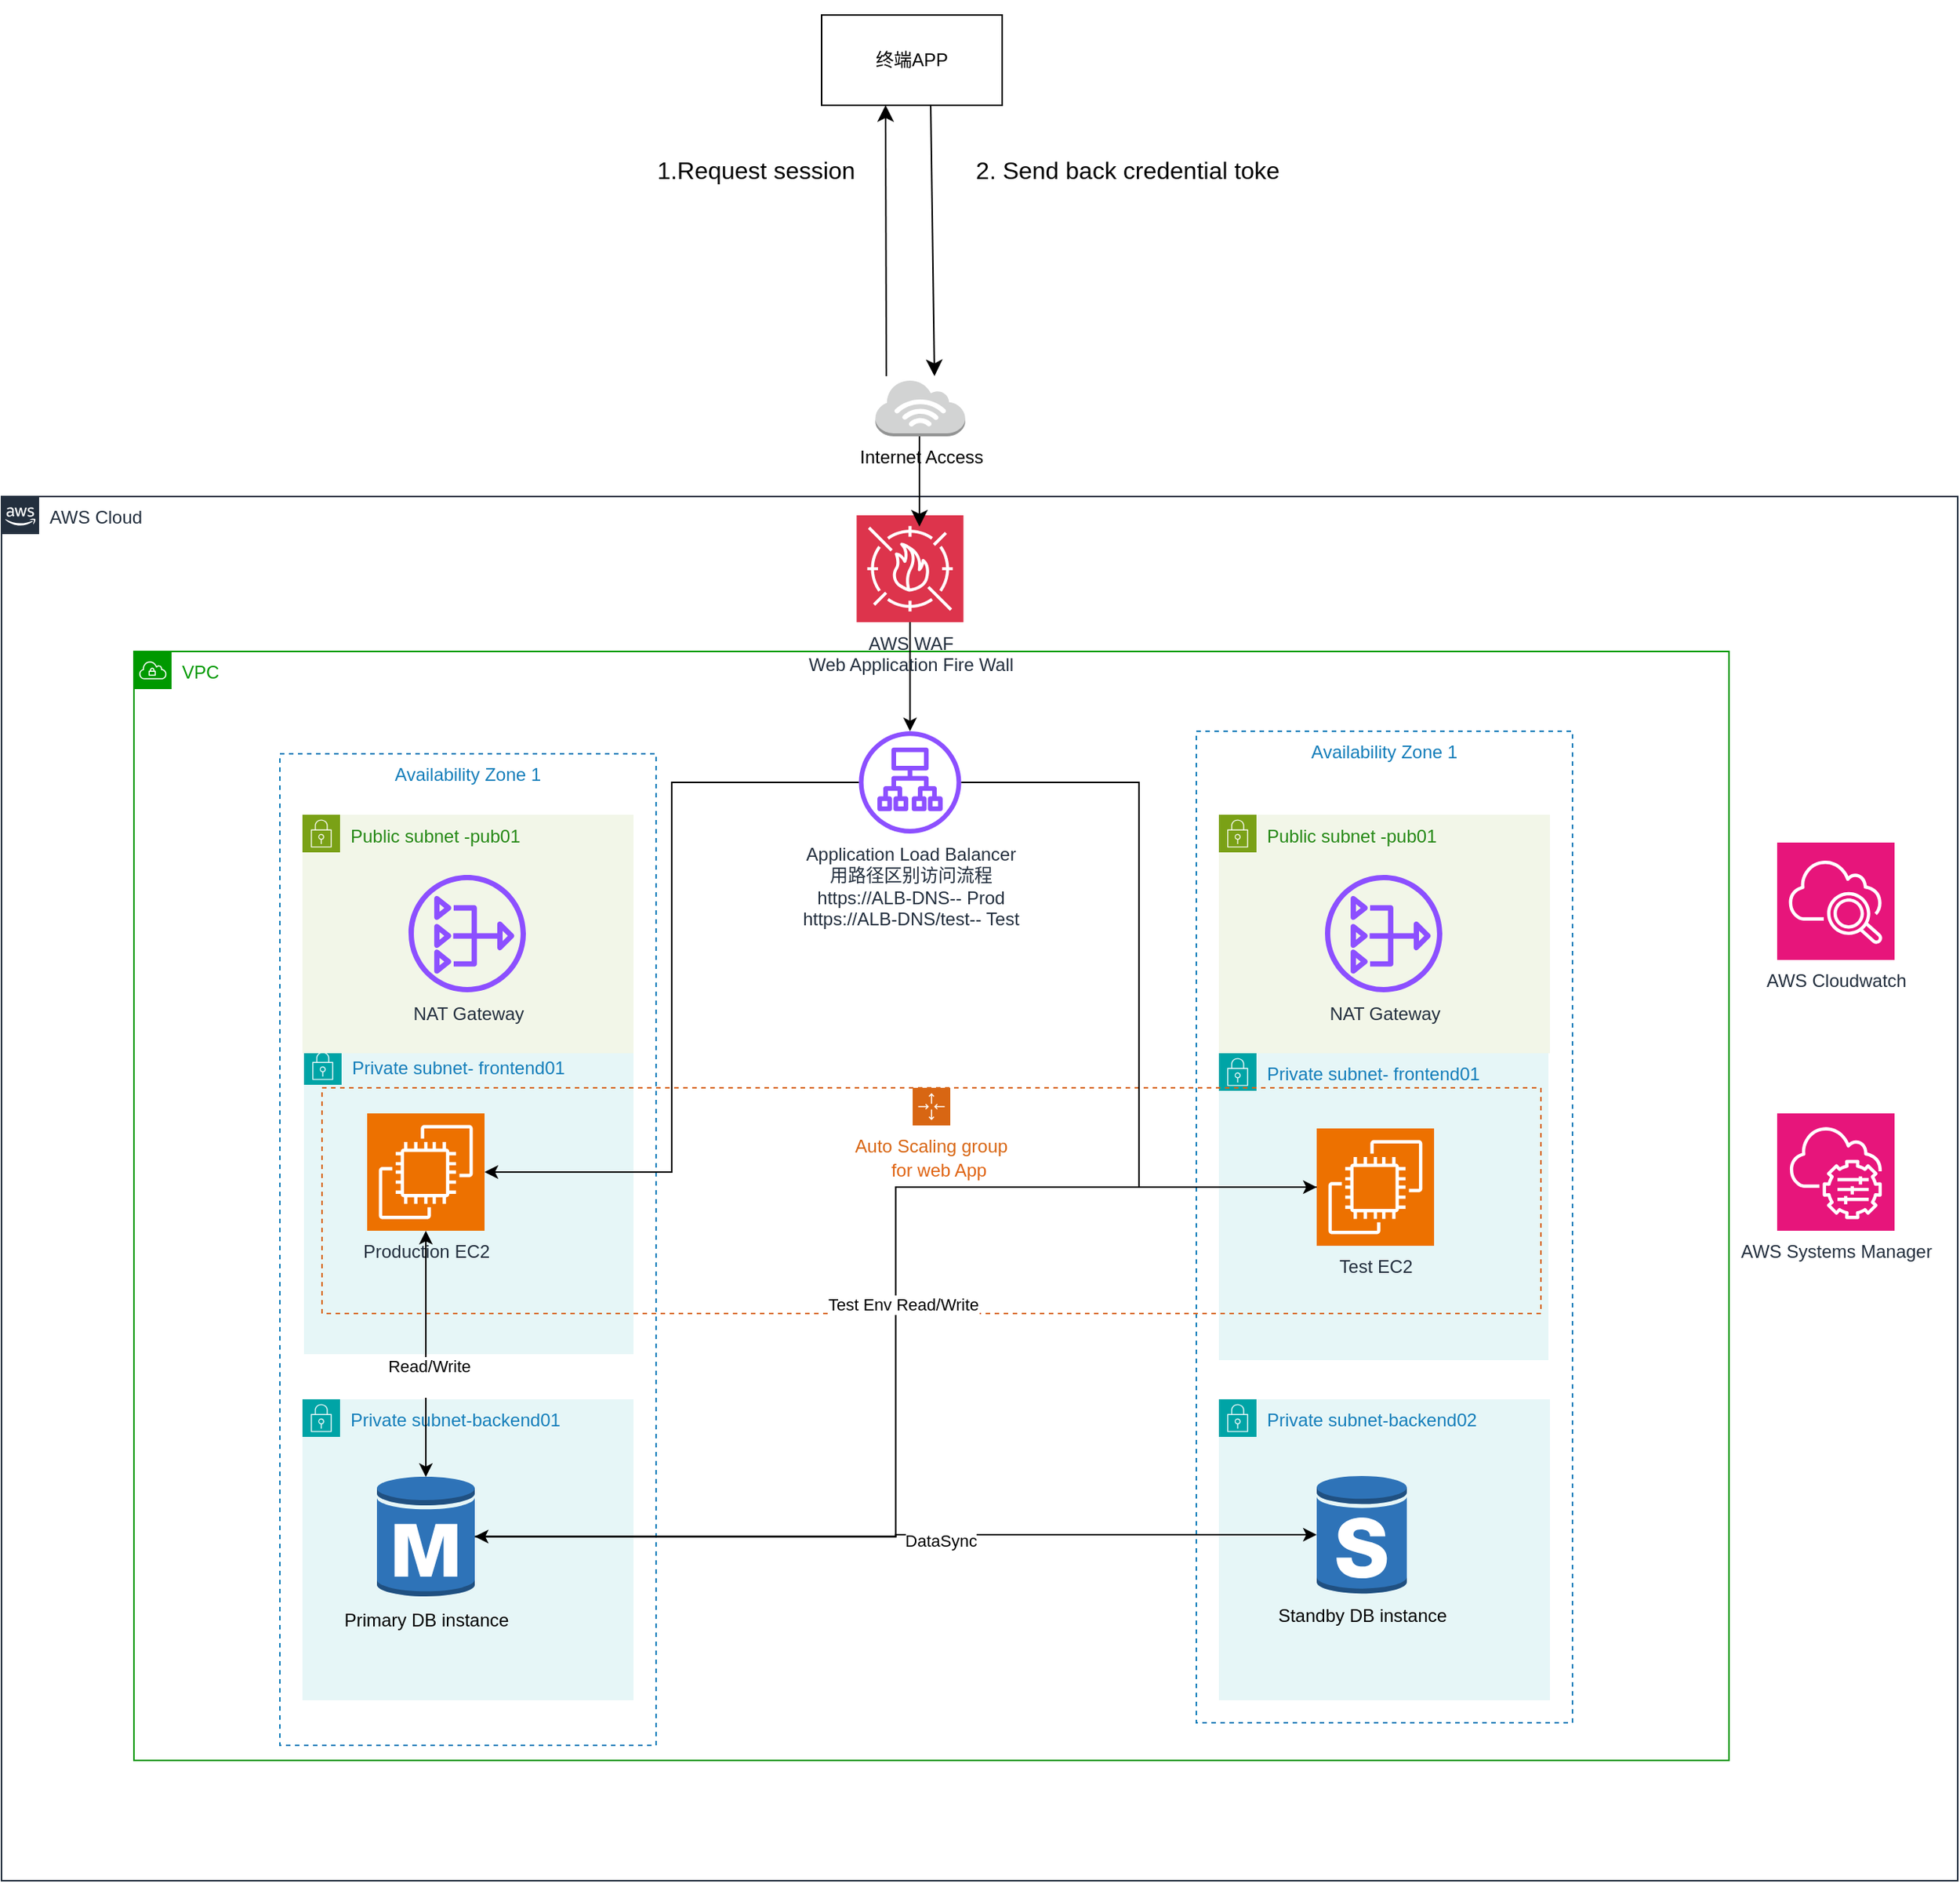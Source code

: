 <mxfile version="28.2.8">
  <diagram name="Page-1" id="kGHOd0VXwJkK710yixL8">
    <mxGraphModel dx="2492" dy="1959" grid="1" gridSize="10" guides="1" tooltips="1" connect="1" arrows="1" fold="1" page="1" pageScale="1" pageWidth="827" pageHeight="1169" math="0" shadow="0">
      <root>
        <mxCell id="0" />
        <mxCell id="1" parent="0" />
        <mxCell id="RL6P47m6kGYZwMr3_Tkv-92" value="AWS Cloud" style="points=[[0,0],[0.25,0],[0.5,0],[0.75,0],[1,0],[1,0.25],[1,0.5],[1,0.75],[1,1],[0.75,1],[0.5,1],[0.25,1],[0,1],[0,0.75],[0,0.5],[0,0.25]];outlineConnect=0;gradientColor=none;html=1;whiteSpace=wrap;fontSize=12;fontStyle=0;shape=mxgraph.aws4.group;grIcon=mxgraph.aws4.group_aws_cloud_alt;strokeColor=#232F3E;fillColor=none;verticalAlign=top;align=left;spacingLeft=30;fontColor=#232F3E;dashed=0;labelBackgroundColor=#ffffff;container=1;pointerEvents=0;collapsible=0;recursiveResize=0;" vertex="1" parent="1">
          <mxGeometry x="-570" y="140" width="1300" height="920" as="geometry" />
        </mxCell>
        <mxCell id="RL6P47m6kGYZwMr3_Tkv-93" value="Availability Zone 1" style="fillColor=none;strokeColor=#147EBA;dashed=1;verticalAlign=top;fontStyle=0;fontColor=#147EBA;whiteSpace=wrap;html=1;" vertex="1" parent="RL6P47m6kGYZwMr3_Tkv-92">
          <mxGeometry x="794" y="156" width="250" height="659" as="geometry" />
        </mxCell>
        <mxCell id="RL6P47m6kGYZwMr3_Tkv-94" value="Availability Zone 1" style="fillColor=none;strokeColor=#147EBA;dashed=1;verticalAlign=top;fontStyle=0;fontColor=#147EBA;whiteSpace=wrap;html=1;" vertex="1" parent="RL6P47m6kGYZwMr3_Tkv-92">
          <mxGeometry x="185" y="171" width="250" height="659" as="geometry" />
        </mxCell>
        <mxCell id="RL6P47m6kGYZwMr3_Tkv-95" value="VPC" style="sketch=0;outlineConnect=0;gradientColor=none;html=1;whiteSpace=wrap;fontSize=12;fontStyle=0;shape=mxgraph.aws4.group;grIcon=mxgraph.aws4.group_vpc;strokeColor=#009900;fillColor=none;verticalAlign=top;align=left;spacingLeft=30;fontColor=#009900;dashed=0;" vertex="1" parent="RL6P47m6kGYZwMr3_Tkv-92">
          <mxGeometry x="88" y="103" width="1060" height="737" as="geometry" />
        </mxCell>
        <mxCell id="RL6P47m6kGYZwMr3_Tkv-96" value="Private subnet-backend02&lt;div&gt;&lt;br&gt;&lt;/div&gt;" style="points=[[0,0],[0.25,0],[0.5,0],[0.75,0],[1,0],[1,0.25],[1,0.5],[1,0.75],[1,1],[0.75,1],[0.5,1],[0.25,1],[0,1],[0,0.75],[0,0.5],[0,0.25]];outlineConnect=0;gradientColor=none;html=1;whiteSpace=wrap;fontSize=12;fontStyle=0;container=1;pointerEvents=0;collapsible=0;recursiveResize=0;shape=mxgraph.aws4.group;grIcon=mxgraph.aws4.group_security_group;grStroke=0;strokeColor=#00A4A6;fillColor=#E6F6F7;verticalAlign=top;align=left;spacingLeft=30;fontColor=#147EBA;dashed=0;" vertex="1" parent="RL6P47m6kGYZwMr3_Tkv-92">
          <mxGeometry x="809" y="600" width="220" height="200" as="geometry" />
        </mxCell>
        <mxCell id="RL6P47m6kGYZwMr3_Tkv-97" value="Standby DB instance&lt;div&gt;&lt;br&gt;&lt;/div&gt;" style="outlineConnect=0;dashed=0;verticalLabelPosition=bottom;verticalAlign=top;align=center;html=1;shape=mxgraph.aws3.rds_db_instance_standby_multi_az;fillColor=#2E73B8;gradientColor=none;" vertex="1" parent="RL6P47m6kGYZwMr3_Tkv-96">
          <mxGeometry x="65" y="50" width="60" height="80" as="geometry" />
        </mxCell>
        <mxCell id="RL6P47m6kGYZwMr3_Tkv-98" value="Private subnet-backend01" style="points=[[0,0],[0.25,0],[0.5,0],[0.75,0],[1,0],[1,0.25],[1,0.5],[1,0.75],[1,1],[0.75,1],[0.5,1],[0.25,1],[0,1],[0,0.75],[0,0.5],[0,0.25]];outlineConnect=0;gradientColor=none;html=1;whiteSpace=wrap;fontSize=12;fontStyle=0;container=1;pointerEvents=0;collapsible=0;recursiveResize=0;shape=mxgraph.aws4.group;grIcon=mxgraph.aws4.group_security_group;grStroke=0;strokeColor=#00A4A6;fillColor=#E6F6F7;verticalAlign=top;align=left;spacingLeft=30;fontColor=#147EBA;dashed=0;" vertex="1" parent="RL6P47m6kGYZwMr3_Tkv-92">
          <mxGeometry x="200" y="600" width="220" height="200" as="geometry" />
        </mxCell>
        <mxCell id="RL6P47m6kGYZwMr3_Tkv-99" value="Primary DB instance" style="outlineConnect=0;dashed=0;verticalLabelPosition=bottom;verticalAlign=top;align=center;html=1;shape=mxgraph.aws3.rds_db_instance;fillColor=#2E73B8;gradientColor=none;" vertex="1" parent="RL6P47m6kGYZwMr3_Tkv-98">
          <mxGeometry x="49.5" y="50" width="65" height="82.5" as="geometry" />
        </mxCell>
        <mxCell id="RL6P47m6kGYZwMr3_Tkv-100" value="Private subnet- frontend01" style="points=[[0,0],[0.25,0],[0.5,0],[0.75,0],[1,0],[1,0.25],[1,0.5],[1,0.75],[1,1],[0.75,1],[0.5,1],[0.25,1],[0,1],[0,0.75],[0,0.5],[0,0.25]];outlineConnect=0;gradientColor=none;html=1;whiteSpace=wrap;fontSize=12;fontStyle=0;container=1;pointerEvents=0;collapsible=0;recursiveResize=0;shape=mxgraph.aws4.group;grIcon=mxgraph.aws4.group_security_group;grStroke=0;strokeColor=#00A4A6;fillColor=#E6F6F7;verticalAlign=top;align=left;spacingLeft=30;fontColor=#147EBA;dashed=0;" vertex="1" parent="RL6P47m6kGYZwMr3_Tkv-92">
          <mxGeometry x="201" y="366" width="219" height="204" as="geometry" />
        </mxCell>
        <mxCell id="RL6P47m6kGYZwMr3_Tkv-101" value="Application Load Balancer&lt;br&gt;用路径区别访问流程&lt;br&gt;https://ALB-DNS-- Prod&lt;br&gt;https://ALB-DNS/test-- Test&lt;div&gt;&lt;br&gt;&lt;div&gt;&lt;br&gt;&lt;/div&gt;&lt;/div&gt;" style="sketch=0;outlineConnect=0;fontColor=#232F3E;gradientColor=none;fillColor=#8C4FFF;strokeColor=none;dashed=0;verticalLabelPosition=bottom;verticalAlign=top;align=center;html=1;fontSize=12;fontStyle=0;aspect=fixed;pointerEvents=1;shape=mxgraph.aws4.application_load_balancer;" vertex="1" parent="RL6P47m6kGYZwMr3_Tkv-92">
          <mxGeometry x="569.75" y="156" width="68" height="68" as="geometry" />
        </mxCell>
        <mxCell id="RL6P47m6kGYZwMr3_Tkv-102" style="edgeStyle=orthogonalEdgeStyle;rounded=0;orthogonalLoop=1;jettySize=auto;html=1;" edge="1" parent="RL6P47m6kGYZwMr3_Tkv-92" source="RL6P47m6kGYZwMr3_Tkv-103" target="RL6P47m6kGYZwMr3_Tkv-101">
          <mxGeometry relative="1" as="geometry" />
        </mxCell>
        <mxCell id="RL6P47m6kGYZwMr3_Tkv-103" value="AWS WAF&lt;br&gt;Web Application Fire Wall" style="sketch=0;points=[[0,0,0],[0.25,0,0],[0.5,0,0],[0.75,0,0],[1,0,0],[0,1,0],[0.25,1,0],[0.5,1,0],[0.75,1,0],[1,1,0],[0,0.25,0],[0,0.5,0],[0,0.75,0],[1,0.25,0],[1,0.5,0],[1,0.75,0]];outlineConnect=0;fontColor=#232F3E;fillColor=#DD344C;strokeColor=#ffffff;dashed=0;verticalLabelPosition=bottom;verticalAlign=top;align=center;html=1;fontSize=12;fontStyle=0;aspect=fixed;shape=mxgraph.aws4.resourceIcon;resIcon=mxgraph.aws4.waf;" vertex="1" parent="RL6P47m6kGYZwMr3_Tkv-92">
          <mxGeometry x="568.25" y="12.5" width="71" height="71" as="geometry" />
        </mxCell>
        <mxCell id="RL6P47m6kGYZwMr3_Tkv-104" value="Public subnet -pub01&lt;div&gt;&lt;br&gt;&lt;/div&gt;" style="points=[[0,0],[0.25,0],[0.5,0],[0.75,0],[1,0],[1,0.25],[1,0.5],[1,0.75],[1,1],[0.75,1],[0.5,1],[0.25,1],[0,1],[0,0.75],[0,0.5],[0,0.25]];outlineConnect=0;gradientColor=none;html=1;whiteSpace=wrap;fontSize=12;fontStyle=0;container=1;pointerEvents=0;collapsible=0;recursiveResize=0;shape=mxgraph.aws4.group;grIcon=mxgraph.aws4.group_security_group;grStroke=0;strokeColor=#7AA116;fillColor=#F2F6E8;verticalAlign=top;align=left;spacingLeft=30;fontColor=#248814;dashed=0;" vertex="1" parent="RL6P47m6kGYZwMr3_Tkv-92">
          <mxGeometry x="200" y="211.5" width="220" height="158.5" as="geometry" />
        </mxCell>
        <mxCell id="RL6P47m6kGYZwMr3_Tkv-105" value="NAT Gateway&lt;div&gt;&lt;br&gt;&lt;/div&gt;" style="sketch=0;outlineConnect=0;fontColor=#232F3E;gradientColor=none;fillColor=#8C4FFF;strokeColor=none;dashed=0;verticalLabelPosition=bottom;verticalAlign=top;align=center;html=1;fontSize=12;fontStyle=0;aspect=fixed;pointerEvents=1;shape=mxgraph.aws4.nat_gateway;" vertex="1" parent="RL6P47m6kGYZwMr3_Tkv-104">
          <mxGeometry x="70.5" y="40" width="78" height="78" as="geometry" />
        </mxCell>
        <mxCell id="RL6P47m6kGYZwMr3_Tkv-106" value="Production EC2&lt;div&gt;&lt;br&gt;&lt;/div&gt;" style="sketch=0;points=[[0,0,0],[0.25,0,0],[0.5,0,0],[0.75,0,0],[1,0,0],[0,1,0],[0.25,1,0],[0.5,1,0],[0.75,1,0],[1,1,0],[0,0.25,0],[0,0.5,0],[0,0.75,0],[1,0.25,0],[1,0.5,0],[1,0.75,0]];outlineConnect=0;fontColor=#232F3E;fillColor=#ED7100;strokeColor=#ffffff;dashed=0;verticalLabelPosition=bottom;verticalAlign=top;align=center;html=1;fontSize=12;fontStyle=0;aspect=fixed;shape=mxgraph.aws4.resourceIcon;resIcon=mxgraph.aws4.ec2;" vertex="1" parent="RL6P47m6kGYZwMr3_Tkv-92">
          <mxGeometry x="243" y="410" width="78" height="78" as="geometry" />
        </mxCell>
        <mxCell id="RL6P47m6kGYZwMr3_Tkv-107" style="edgeStyle=orthogonalEdgeStyle;rounded=0;orthogonalLoop=1;jettySize=auto;html=1;entryX=0;entryY=0.5;entryDx=0;entryDy=0;entryPerimeter=0;" edge="1" parent="RL6P47m6kGYZwMr3_Tkv-92" source="RL6P47m6kGYZwMr3_Tkv-99" target="RL6P47m6kGYZwMr3_Tkv-97">
          <mxGeometry relative="1" as="geometry" />
        </mxCell>
        <mxCell id="RL6P47m6kGYZwMr3_Tkv-108" value="DataSync" style="edgeLabel;html=1;align=center;verticalAlign=middle;resizable=0;points=[];" vertex="1" connectable="0" parent="RL6P47m6kGYZwMr3_Tkv-107">
          <mxGeometry x="0.105" y="-4" relative="1" as="geometry">
            <mxPoint as="offset" />
          </mxGeometry>
        </mxCell>
        <mxCell id="RL6P47m6kGYZwMr3_Tkv-109" value="Public subnet -pub01&lt;div&gt;&lt;br&gt;&lt;/div&gt;" style="points=[[0,0],[0.25,0],[0.5,0],[0.75,0],[1,0],[1,0.25],[1,0.5],[1,0.75],[1,1],[0.75,1],[0.5,1],[0.25,1],[0,1],[0,0.75],[0,0.5],[0,0.25]];outlineConnect=0;gradientColor=none;html=1;whiteSpace=wrap;fontSize=12;fontStyle=0;container=1;pointerEvents=0;collapsible=0;recursiveResize=0;shape=mxgraph.aws4.group;grIcon=mxgraph.aws4.group_security_group;grStroke=0;strokeColor=#7AA116;fillColor=#F2F6E8;verticalAlign=top;align=left;spacingLeft=30;fontColor=#248814;dashed=0;" vertex="1" parent="RL6P47m6kGYZwMr3_Tkv-92">
          <mxGeometry x="809" y="211.5" width="220" height="158.5" as="geometry" />
        </mxCell>
        <mxCell id="RL6P47m6kGYZwMr3_Tkv-110" value="NAT Gateway&lt;div&gt;&lt;br&gt;&lt;/div&gt;" style="sketch=0;outlineConnect=0;fontColor=#232F3E;gradientColor=none;fillColor=#8C4FFF;strokeColor=none;dashed=0;verticalLabelPosition=bottom;verticalAlign=top;align=center;html=1;fontSize=12;fontStyle=0;aspect=fixed;pointerEvents=1;shape=mxgraph.aws4.nat_gateway;" vertex="1" parent="RL6P47m6kGYZwMr3_Tkv-109">
          <mxGeometry x="70.5" y="40" width="78" height="78" as="geometry" />
        </mxCell>
        <mxCell id="RL6P47m6kGYZwMr3_Tkv-111" value="Private subnet- frontend01" style="points=[[0,0],[0.25,0],[0.5,0],[0.75,0],[1,0],[1,0.25],[1,0.5],[1,0.75],[1,1],[0.75,1],[0.5,1],[0.25,1],[0,1],[0,0.75],[0,0.5],[0,0.25]];outlineConnect=0;gradientColor=none;html=1;whiteSpace=wrap;fontSize=12;fontStyle=0;container=1;pointerEvents=0;collapsible=0;recursiveResize=0;shape=mxgraph.aws4.group;grIcon=mxgraph.aws4.group_security_group;grStroke=0;strokeColor=#00A4A6;fillColor=#E6F6F7;verticalAlign=top;align=left;spacingLeft=30;fontColor=#147EBA;dashed=0;" vertex="1" parent="RL6P47m6kGYZwMr3_Tkv-92">
          <mxGeometry x="809" y="370" width="219" height="204" as="geometry" />
        </mxCell>
        <mxCell id="RL6P47m6kGYZwMr3_Tkv-112" value="Auto Scaling group" style="points=[[0,0],[0.25,0],[0.5,0],[0.75,0],[1,0],[1,0.25],[1,0.5],[1,0.75],[1,1],[0.75,1],[0.5,1],[0.25,1],[0,1],[0,0.75],[0,0.5],[0,0.25]];outlineConnect=0;gradientColor=none;html=1;whiteSpace=wrap;fontSize=12;fontStyle=0;container=1;pointerEvents=0;collapsible=0;recursiveResize=0;shape=mxgraph.aws4.groupCenter;grIcon=mxgraph.aws4.group_auto_scaling_group;grStroke=1;strokeColor=#D86613;fillColor=none;verticalAlign=top;align=center;fontColor=#D86613;dashed=1;spacingTop=25;" vertex="1" parent="RL6P47m6kGYZwMr3_Tkv-92">
          <mxGeometry x="213" y="393" width="810" height="150" as="geometry" />
        </mxCell>
        <mxCell id="RL6P47m6kGYZwMr3_Tkv-113" value="for web App" style="text;html=1;align=center;verticalAlign=middle;whiteSpace=wrap;rounded=0;fontColor=light-dark(#df6311, #ededed);" vertex="1" parent="RL6P47m6kGYZwMr3_Tkv-112">
          <mxGeometry x="345" y="40" width="130" height="30" as="geometry" />
        </mxCell>
        <mxCell id="RL6P47m6kGYZwMr3_Tkv-114" value="Test EC2" style="sketch=0;points=[[0,0,0],[0.25,0,0],[0.5,0,0],[0.75,0,0],[1,0,0],[0,1,0],[0.25,1,0],[0.5,1,0],[0.75,1,0],[1,1,0],[0,0.25,0],[0,0.5,0],[0,0.75,0],[1,0.25,0],[1,0.5,0],[1,0.75,0]];outlineConnect=0;fontColor=#232F3E;fillColor=#ED7100;strokeColor=#ffffff;dashed=0;verticalLabelPosition=bottom;verticalAlign=top;align=center;html=1;fontSize=12;fontStyle=0;aspect=fixed;shape=mxgraph.aws4.resourceIcon;resIcon=mxgraph.aws4.ec2;" vertex="1" parent="RL6P47m6kGYZwMr3_Tkv-112">
          <mxGeometry x="661" y="27" width="78" height="78" as="geometry" />
        </mxCell>
        <mxCell id="RL6P47m6kGYZwMr3_Tkv-115" style="edgeStyle=orthogonalEdgeStyle;rounded=0;orthogonalLoop=1;jettySize=auto;html=1;entryX=1;entryY=0.5;entryDx=0;entryDy=0;entryPerimeter=0;" edge="1" parent="RL6P47m6kGYZwMr3_Tkv-92" source="RL6P47m6kGYZwMr3_Tkv-101" target="RL6P47m6kGYZwMr3_Tkv-106">
          <mxGeometry relative="1" as="geometry" />
        </mxCell>
        <mxCell id="RL6P47m6kGYZwMr3_Tkv-116" value="AWS Cloudwatch" style="sketch=0;points=[[0,0,0],[0.25,0,0],[0.5,0,0],[0.75,0,0],[1,0,0],[0,1,0],[0.25,1,0],[0.5,1,0],[0.75,1,0],[1,1,0],[0,0.25,0],[0,0.5,0],[0,0.75,0],[1,0.25,0],[1,0.5,0],[1,0.75,0]];points=[[0,0,0],[0.25,0,0],[0.5,0,0],[0.75,0,0],[1,0,0],[0,1,0],[0.25,1,0],[0.5,1,0],[0.75,1,0],[1,1,0],[0,0.25,0],[0,0.5,0],[0,0.75,0],[1,0.25,0],[1,0.5,0],[1,0.75,0]];outlineConnect=0;fontColor=#232F3E;fillColor=#E7157B;strokeColor=#ffffff;dashed=0;verticalLabelPosition=bottom;verticalAlign=top;align=center;html=1;fontSize=12;fontStyle=0;aspect=fixed;shape=mxgraph.aws4.resourceIcon;resIcon=mxgraph.aws4.cloudwatch_2;" vertex="1" parent="RL6P47m6kGYZwMr3_Tkv-92">
          <mxGeometry x="1180" y="230" width="78" height="78" as="geometry" />
        </mxCell>
        <mxCell id="RL6P47m6kGYZwMr3_Tkv-117" value="AWS Systems Manager" style="sketch=0;points=[[0,0,0],[0.25,0,0],[0.5,0,0],[0.75,0,0],[1,0,0],[0,1,0],[0.25,1,0],[0.5,1,0],[0.75,1,0],[1,1,0],[0,0.25,0],[0,0.5,0],[0,0.75,0],[1,0.25,0],[1,0.5,0],[1,0.75,0]];points=[[0,0,0],[0.25,0,0],[0.5,0,0],[0.75,0,0],[1,0,0],[0,1,0],[0.25,1,0],[0.5,1,0],[0.75,1,0],[1,1,0],[0,0.25,0],[0,0.5,0],[0,0.75,0],[1,0.25,0],[1,0.5,0],[1,0.75,0]];outlineConnect=0;fontColor=#232F3E;fillColor=#E7157B;strokeColor=#ffffff;dashed=0;verticalLabelPosition=bottom;verticalAlign=top;align=center;html=1;fontSize=12;fontStyle=0;aspect=fixed;shape=mxgraph.aws4.resourceIcon;resIcon=mxgraph.aws4.systems_manager;" vertex="1" parent="RL6P47m6kGYZwMr3_Tkv-92">
          <mxGeometry x="1180" y="410" width="78" height="78" as="geometry" />
        </mxCell>
        <mxCell id="RL6P47m6kGYZwMr3_Tkv-118" value="" style="endArrow=classic;startArrow=classic;html=1;rounded=0;exitX=0.5;exitY=0.02;exitDx=0;exitDy=0;exitPerimeter=0;" edge="1" parent="RL6P47m6kGYZwMr3_Tkv-92" source="RL6P47m6kGYZwMr3_Tkv-99" target="RL6P47m6kGYZwMr3_Tkv-106">
          <mxGeometry width="50" height="50" relative="1" as="geometry">
            <mxPoint x="750" y="550" as="sourcePoint" />
            <mxPoint x="800" y="500" as="targetPoint" />
          </mxGeometry>
        </mxCell>
        <mxCell id="RL6P47m6kGYZwMr3_Tkv-119" value="Read/Write&lt;div&gt;&lt;br&gt;&lt;/div&gt;" style="edgeLabel;html=1;align=center;verticalAlign=middle;resizable=0;points=[];" vertex="1" connectable="0" parent="RL6P47m6kGYZwMr3_Tkv-118">
          <mxGeometry x="-0.188" y="-2" relative="1" as="geometry">
            <mxPoint as="offset" />
          </mxGeometry>
        </mxCell>
        <mxCell id="RL6P47m6kGYZwMr3_Tkv-120" style="edgeStyle=orthogonalEdgeStyle;rounded=0;orthogonalLoop=1;jettySize=auto;html=1;entryX=0;entryY=0.5;entryDx=0;entryDy=0;entryPerimeter=0;" edge="1" parent="RL6P47m6kGYZwMr3_Tkv-92" source="RL6P47m6kGYZwMr3_Tkv-101" target="RL6P47m6kGYZwMr3_Tkv-114">
          <mxGeometry relative="1" as="geometry" />
        </mxCell>
        <mxCell id="RL6P47m6kGYZwMr3_Tkv-121" style="edgeStyle=orthogonalEdgeStyle;rounded=0;orthogonalLoop=1;jettySize=auto;html=1;entryX=1;entryY=0.5;entryDx=0;entryDy=0;entryPerimeter=0;" edge="1" parent="RL6P47m6kGYZwMr3_Tkv-92" source="RL6P47m6kGYZwMr3_Tkv-114" target="RL6P47m6kGYZwMr3_Tkv-99">
          <mxGeometry relative="1" as="geometry" />
        </mxCell>
        <mxCell id="RL6P47m6kGYZwMr3_Tkv-122" value="Test Env Read/Write" style="edgeLabel;html=1;align=center;verticalAlign=middle;resizable=0;points=[];" vertex="1" connectable="0" parent="RL6P47m6kGYZwMr3_Tkv-121">
          <mxGeometry x="-0.097" y="4" relative="1" as="geometry">
            <mxPoint as="offset" />
          </mxGeometry>
        </mxCell>
        <mxCell id="RL6P47m6kGYZwMr3_Tkv-123" value="" style="group" vertex="1" connectable="0" parent="1">
          <mxGeometry x="-140" y="-190" width="830" height="290" as="geometry" />
        </mxCell>
        <mxCell id="RL6P47m6kGYZwMr3_Tkv-125" value="Internet Access&lt;div&gt;&lt;br&gt;&lt;/div&gt;" style="outlineConnect=0;dashed=0;verticalLabelPosition=bottom;verticalAlign=top;align=center;html=1;shape=mxgraph.aws3.internet_3;fillColor=#D2D3D3;gradientColor=none;" vertex="1" parent="RL6P47m6kGYZwMr3_Tkv-123">
          <mxGeometry x="150.75" y="252.265" width="59.625" height="37.735" as="geometry" />
        </mxCell>
        <mxCell id="RL6P47m6kGYZwMr3_Tkv-127" value="" style="endArrow=classic;html=1;rounded=0;fontSize=12;startSize=8;endSize=8;curved=1;" edge="1" parent="RL6P47m6kGYZwMr3_Tkv-123">
          <mxGeometry width="50" height="50" relative="1" as="geometry">
            <mxPoint x="158" y="250" as="sourcePoint" />
            <mxPoint x="157.5" y="69.88" as="targetPoint" />
          </mxGeometry>
        </mxCell>
        <mxCell id="RL6P47m6kGYZwMr3_Tkv-128" value="" style="endArrow=classic;html=1;rounded=0;fontSize=12;startSize=8;endSize=8;curved=1;" edge="1" parent="RL6P47m6kGYZwMr3_Tkv-123">
          <mxGeometry width="50" height="50" relative="1" as="geometry">
            <mxPoint x="187.5" y="69.88" as="sourcePoint" />
            <mxPoint x="190" y="250" as="targetPoint" />
          </mxGeometry>
        </mxCell>
        <mxCell id="RL6P47m6kGYZwMr3_Tkv-129" value="1.Request session" style="text;html=1;align=center;verticalAlign=middle;resizable=0;points=[];autosize=1;strokeColor=none;fillColor=none;fontSize=16;" vertex="1" parent="RL6P47m6kGYZwMr3_Tkv-123">
          <mxGeometry x="-9.25" y="97.831" width="160" height="30" as="geometry" />
        </mxCell>
        <mxCell id="RL6P47m6kGYZwMr3_Tkv-130" value="2. Send back credential toke" style="text;html=1;align=center;verticalAlign=middle;resizable=0;points=[];autosize=1;strokeColor=none;fillColor=none;fontSize=16;" vertex="1" parent="RL6P47m6kGYZwMr3_Tkv-123">
          <mxGeometry x="202.5" y="97.831" width="230" height="30" as="geometry" />
        </mxCell>
        <mxCell id="RL6P47m6kGYZwMr3_Tkv-131" value="" style="endArrow=classic;html=1;rounded=0;fontSize=12;startSize=8;endSize=8;curved=1;" edge="1" parent="RL6P47m6kGYZwMr3_Tkv-123">
          <mxGeometry width="50" height="50" relative="1" as="geometry">
            <mxPoint x="180" y="290" as="sourcePoint" />
            <mxPoint x="180" y="350" as="targetPoint" />
          </mxGeometry>
        </mxCell>
        <mxCell id="RL6P47m6kGYZwMr3_Tkv-133" value="终端APP" style="rounded=0;whiteSpace=wrap;html=1;" vertex="1" parent="RL6P47m6kGYZwMr3_Tkv-123">
          <mxGeometry x="115" y="10" width="120" height="60" as="geometry" />
        </mxCell>
      </root>
    </mxGraphModel>
  </diagram>
</mxfile>

